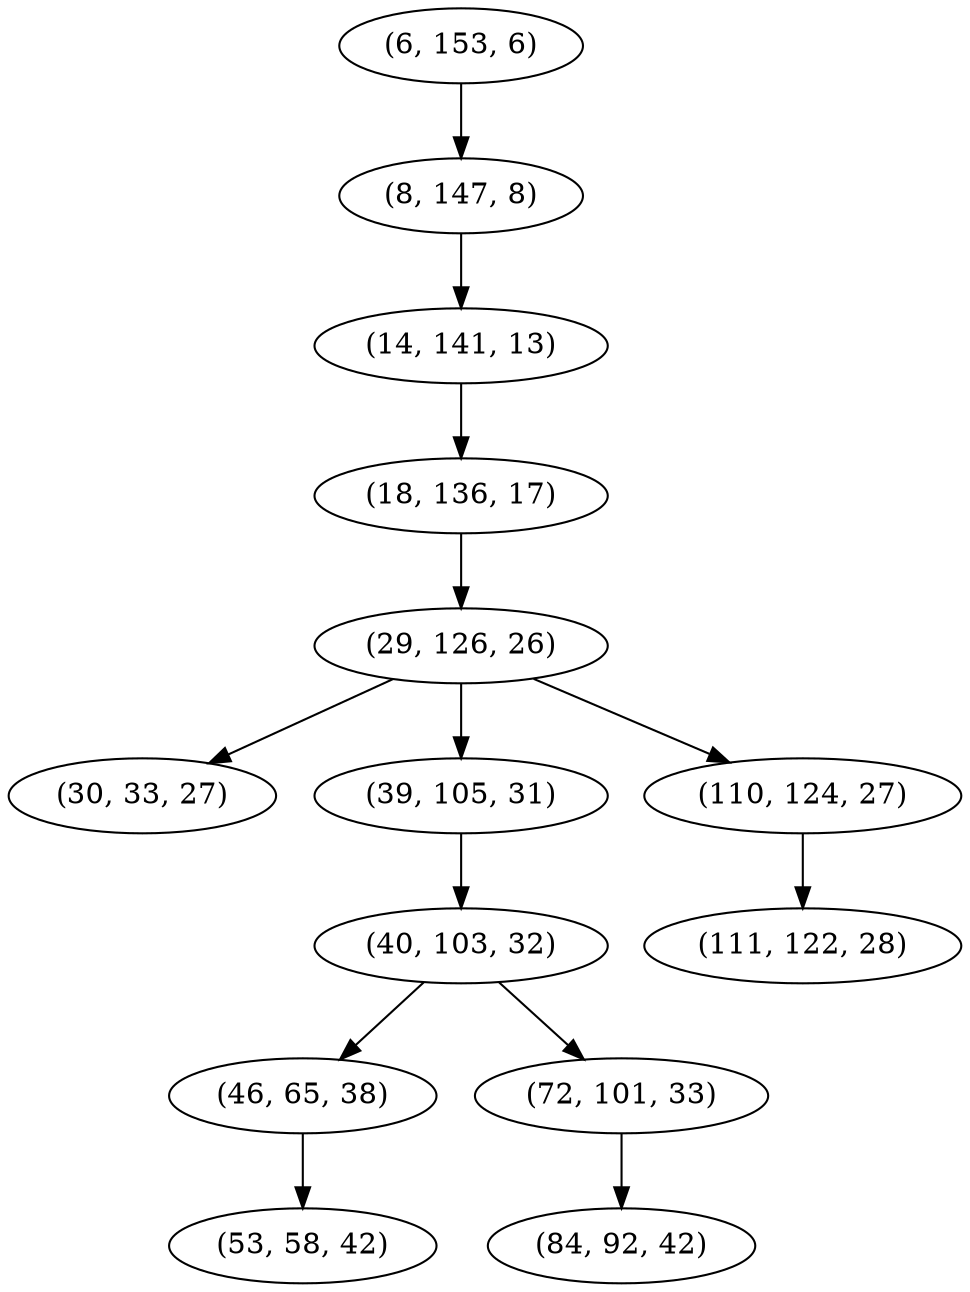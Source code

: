 digraph tree {
    "(6, 153, 6)";
    "(8, 147, 8)";
    "(14, 141, 13)";
    "(18, 136, 17)";
    "(29, 126, 26)";
    "(30, 33, 27)";
    "(39, 105, 31)";
    "(40, 103, 32)";
    "(46, 65, 38)";
    "(53, 58, 42)";
    "(72, 101, 33)";
    "(84, 92, 42)";
    "(110, 124, 27)";
    "(111, 122, 28)";
    "(6, 153, 6)" -> "(8, 147, 8)";
    "(8, 147, 8)" -> "(14, 141, 13)";
    "(14, 141, 13)" -> "(18, 136, 17)";
    "(18, 136, 17)" -> "(29, 126, 26)";
    "(29, 126, 26)" -> "(30, 33, 27)";
    "(29, 126, 26)" -> "(39, 105, 31)";
    "(29, 126, 26)" -> "(110, 124, 27)";
    "(39, 105, 31)" -> "(40, 103, 32)";
    "(40, 103, 32)" -> "(46, 65, 38)";
    "(40, 103, 32)" -> "(72, 101, 33)";
    "(46, 65, 38)" -> "(53, 58, 42)";
    "(72, 101, 33)" -> "(84, 92, 42)";
    "(110, 124, 27)" -> "(111, 122, 28)";
}
